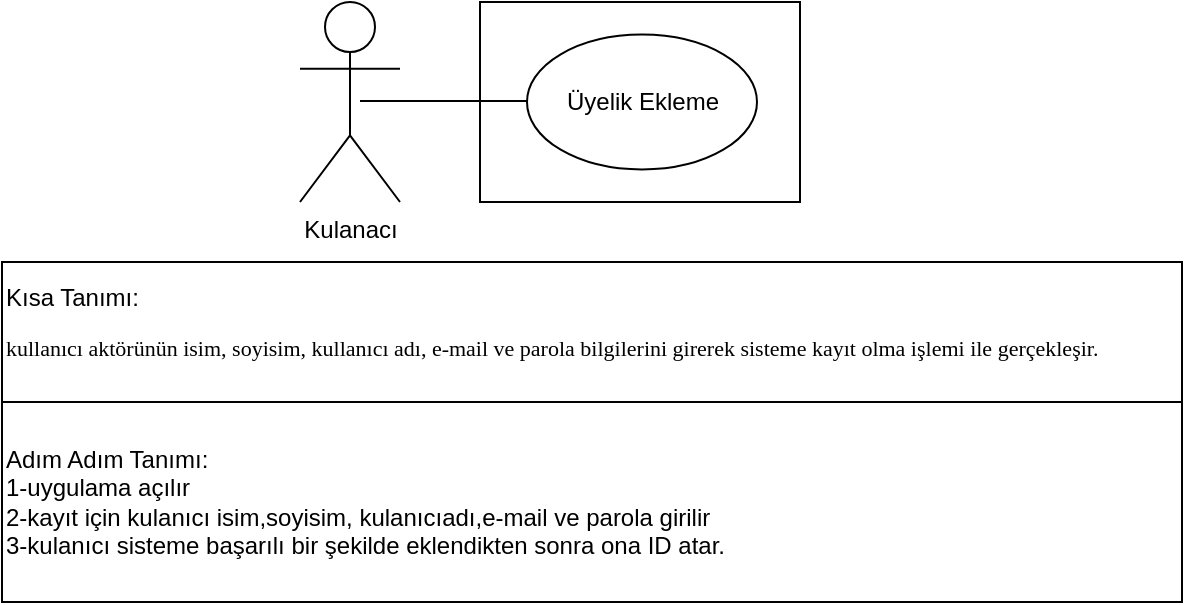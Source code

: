 <mxfile version="14.7.7" type="github">
  <diagram id="K4pR86BjLB9yl-GsG9kq" name="Page-1">
    <mxGraphModel dx="1003" dy="477" grid="1" gridSize="10" guides="1" tooltips="1" connect="1" arrows="1" fold="1" page="1" pageScale="1" pageWidth="850" pageHeight="1100" math="0" shadow="0">
      <root>
        <mxCell id="0" />
        <mxCell id="1" parent="0" />
        <mxCell id="RclCM4op31ZODjCnRKzl-1" value="Kulanacı" style="shape=umlActor;verticalLabelPosition=bottom;verticalAlign=top;html=1;outlineConnect=0;" vertex="1" parent="1">
          <mxGeometry x="270" y="10" width="50" height="100" as="geometry" />
        </mxCell>
        <mxCell id="RclCM4op31ZODjCnRKzl-3" value="" style="rounded=0;whiteSpace=wrap;html=1;" vertex="1" parent="1">
          <mxGeometry x="360" y="10" width="160" height="100" as="geometry" />
        </mxCell>
        <mxCell id="RclCM4op31ZODjCnRKzl-5" value="" style="endArrow=none;html=1;" edge="1" parent="1">
          <mxGeometry width="50" height="50" relative="1" as="geometry">
            <mxPoint x="300" y="59.5" as="sourcePoint" />
            <mxPoint x="410" y="59.5" as="targetPoint" />
          </mxGeometry>
        </mxCell>
        <mxCell id="RclCM4op31ZODjCnRKzl-6" value="Üyelik Ekleme" style="ellipse;whiteSpace=wrap;html=1;" vertex="1" parent="1">
          <mxGeometry x="383.5" y="26.25" width="115" height="67.5" as="geometry" />
        </mxCell>
        <mxCell id="RclCM4op31ZODjCnRKzl-8" value="Kısa Tanımı:&lt;br&gt;&lt;p class=&quot;MsoNormal&quot; style=&quot;line-height: 110% ; font-size: 11px&quot;&gt;&lt;span style=&quot;line-height: 110% ; font-family: &amp;#34;times new roman&amp;#34; , serif&quot;&gt;kullanıcı aktörünün isim, soyisim, kullanıcı adı, e-mail ve parola&lt;i&gt; &lt;/i&gt;bilgilerini girerek sisteme kayıt olma işlemi ile gerçekleşir.&lt;/span&gt;&lt;/p&gt;" style="rounded=0;whiteSpace=wrap;html=1;align=left;" vertex="1" parent="1">
          <mxGeometry x="121" y="140" width="590" height="70" as="geometry" />
        </mxCell>
        <mxCell id="RclCM4op31ZODjCnRKzl-10" value="Adım Adım Tanımı:&lt;br&gt;1-uygulama açılır&lt;br&gt;2-kayıt için kulanıcı isim,soyisim, kulanıcıadı,e-mail ve parola girilir&lt;br&gt;3-kulanıcı sisteme başarılı bir şekilde eklendikten sonra ona ID atar." style="rounded=0;whiteSpace=wrap;html=1;align=left;" vertex="1" parent="1">
          <mxGeometry x="121" y="210" width="590" height="100" as="geometry" />
        </mxCell>
      </root>
    </mxGraphModel>
  </diagram>
</mxfile>
